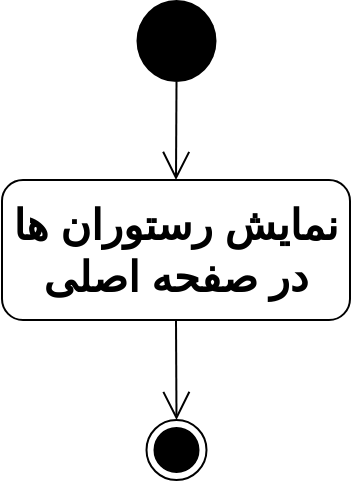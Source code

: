 <mxfile version="13.10.6" type="github">
  <diagram name="Page-1" id="0783ab3e-0a74-02c8-0abd-f7b4e66b4bec">
    <mxGraphModel dx="572" dy="1828" grid="1" gridSize="10" guides="1" tooltips="1" connect="1" arrows="1" fold="1" page="1" pageScale="1" pageWidth="850" pageHeight="1100" background="#ffffff" math="0" shadow="0">
      <root>
        <mxCell id="0" />
        <mxCell id="1" parent="0" />
        <mxCell id="JO4g9t1cBD4z2ZxlLGge-1" value="" style="ellipse;fillColor=#000000;strokeColor=none;aspect=fixed;" parent="1" vertex="1">
          <mxGeometry x="1255.25" y="-1020" width="40" height="41.03" as="geometry" />
        </mxCell>
        <mxCell id="JO4g9t1cBD4z2ZxlLGge-3" value="" style="endArrow=open;endFill=1;endSize=12;html=1;fontSize=21;exitX=0.5;exitY=1;exitDx=0;exitDy=0;entryX=0.5;entryY=0;entryDx=0;entryDy=0;" parent="1" source="JO4g9t1cBD4z2ZxlLGge-1" target="JO4g9t1cBD4z2ZxlLGge-4" edge="1">
          <mxGeometry width="160" relative="1" as="geometry">
            <mxPoint x="1300" y="-650" as="sourcePoint" />
            <mxPoint x="1460" y="-650" as="targetPoint" />
          </mxGeometry>
        </mxCell>
        <mxCell id="JO4g9t1cBD4z2ZxlLGge-4" value="نمایش رستوران ها در صفحه اصلی " style="shape=rect;html=1;rounded=1;whiteSpace=wrap;align=center;fontSize=21;fontStyle=1" parent="1" vertex="1">
          <mxGeometry x="1188" y="-930" width="174" height="70" as="geometry" />
        </mxCell>
        <mxCell id="JO4g9t1cBD4z2ZxlLGge-18" value="" style="ellipse;html=1;shape=endState;fillColor=#000000;strokeColor=#000000;" parent="1" vertex="1">
          <mxGeometry x="1260.25" y="-810" width="30" height="30" as="geometry" />
        </mxCell>
        <mxCell id="4_xnt2c1TBkoNEsXS_dp-1" value="" style="endArrow=open;endFill=1;endSize=12;html=1;fontSize=15;exitX=0.5;exitY=1;exitDx=0;exitDy=0;" edge="1" parent="1" source="JO4g9t1cBD4z2ZxlLGge-4" target="JO4g9t1cBD4z2ZxlLGge-18">
          <mxGeometry width="160" relative="1" as="geometry">
            <mxPoint x="1275" y="-860" as="sourcePoint" />
            <mxPoint x="1275" y="-710" as="targetPoint" />
          </mxGeometry>
        </mxCell>
      </root>
    </mxGraphModel>
  </diagram>
</mxfile>
